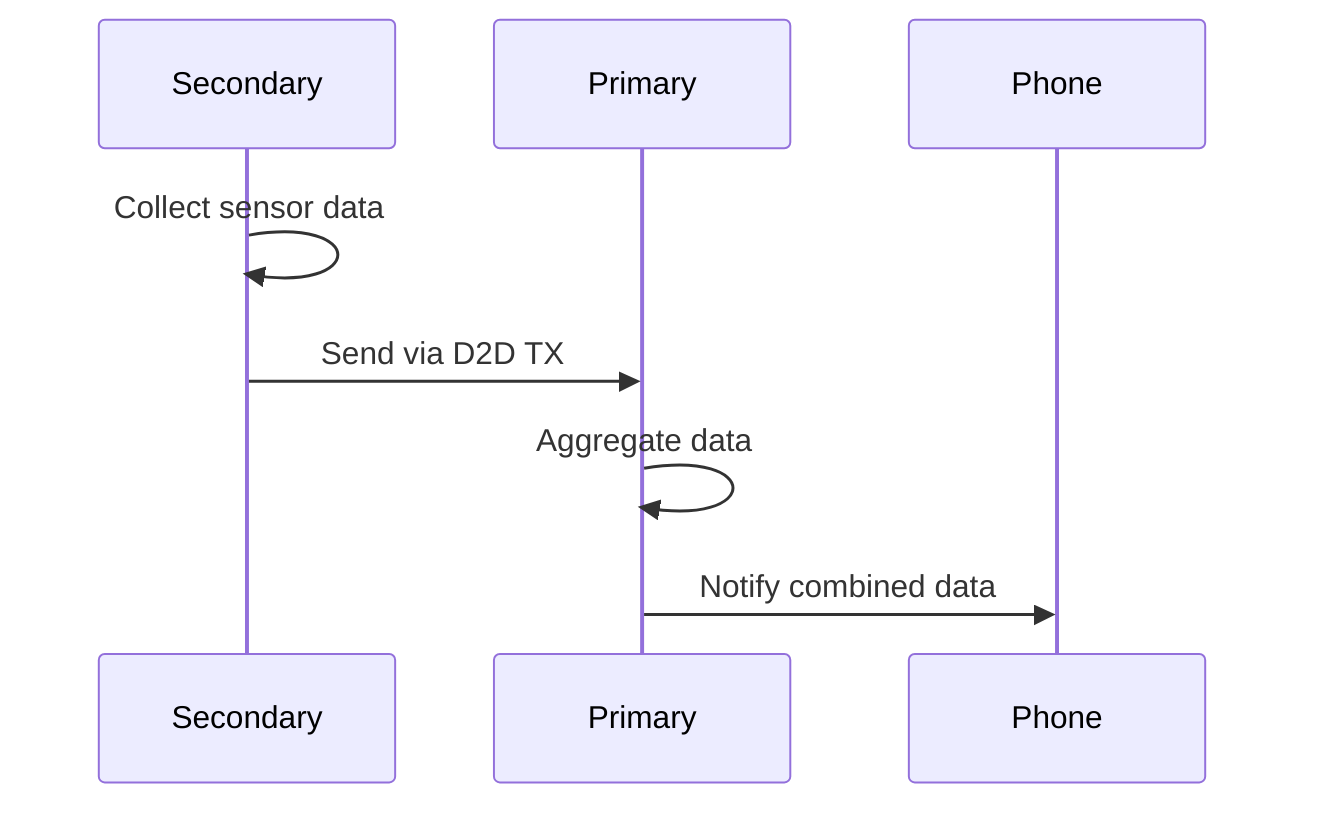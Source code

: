 sequenceDiagram
    participant Secondary
    participant Primary
    participant Phone
    
    Secondary->>Secondary: Collect sensor data
    Secondary->>Primary: Send via D2D TX
    Primary->>Primary: Aggregate data
    Primary->>Phone: Notify combined data